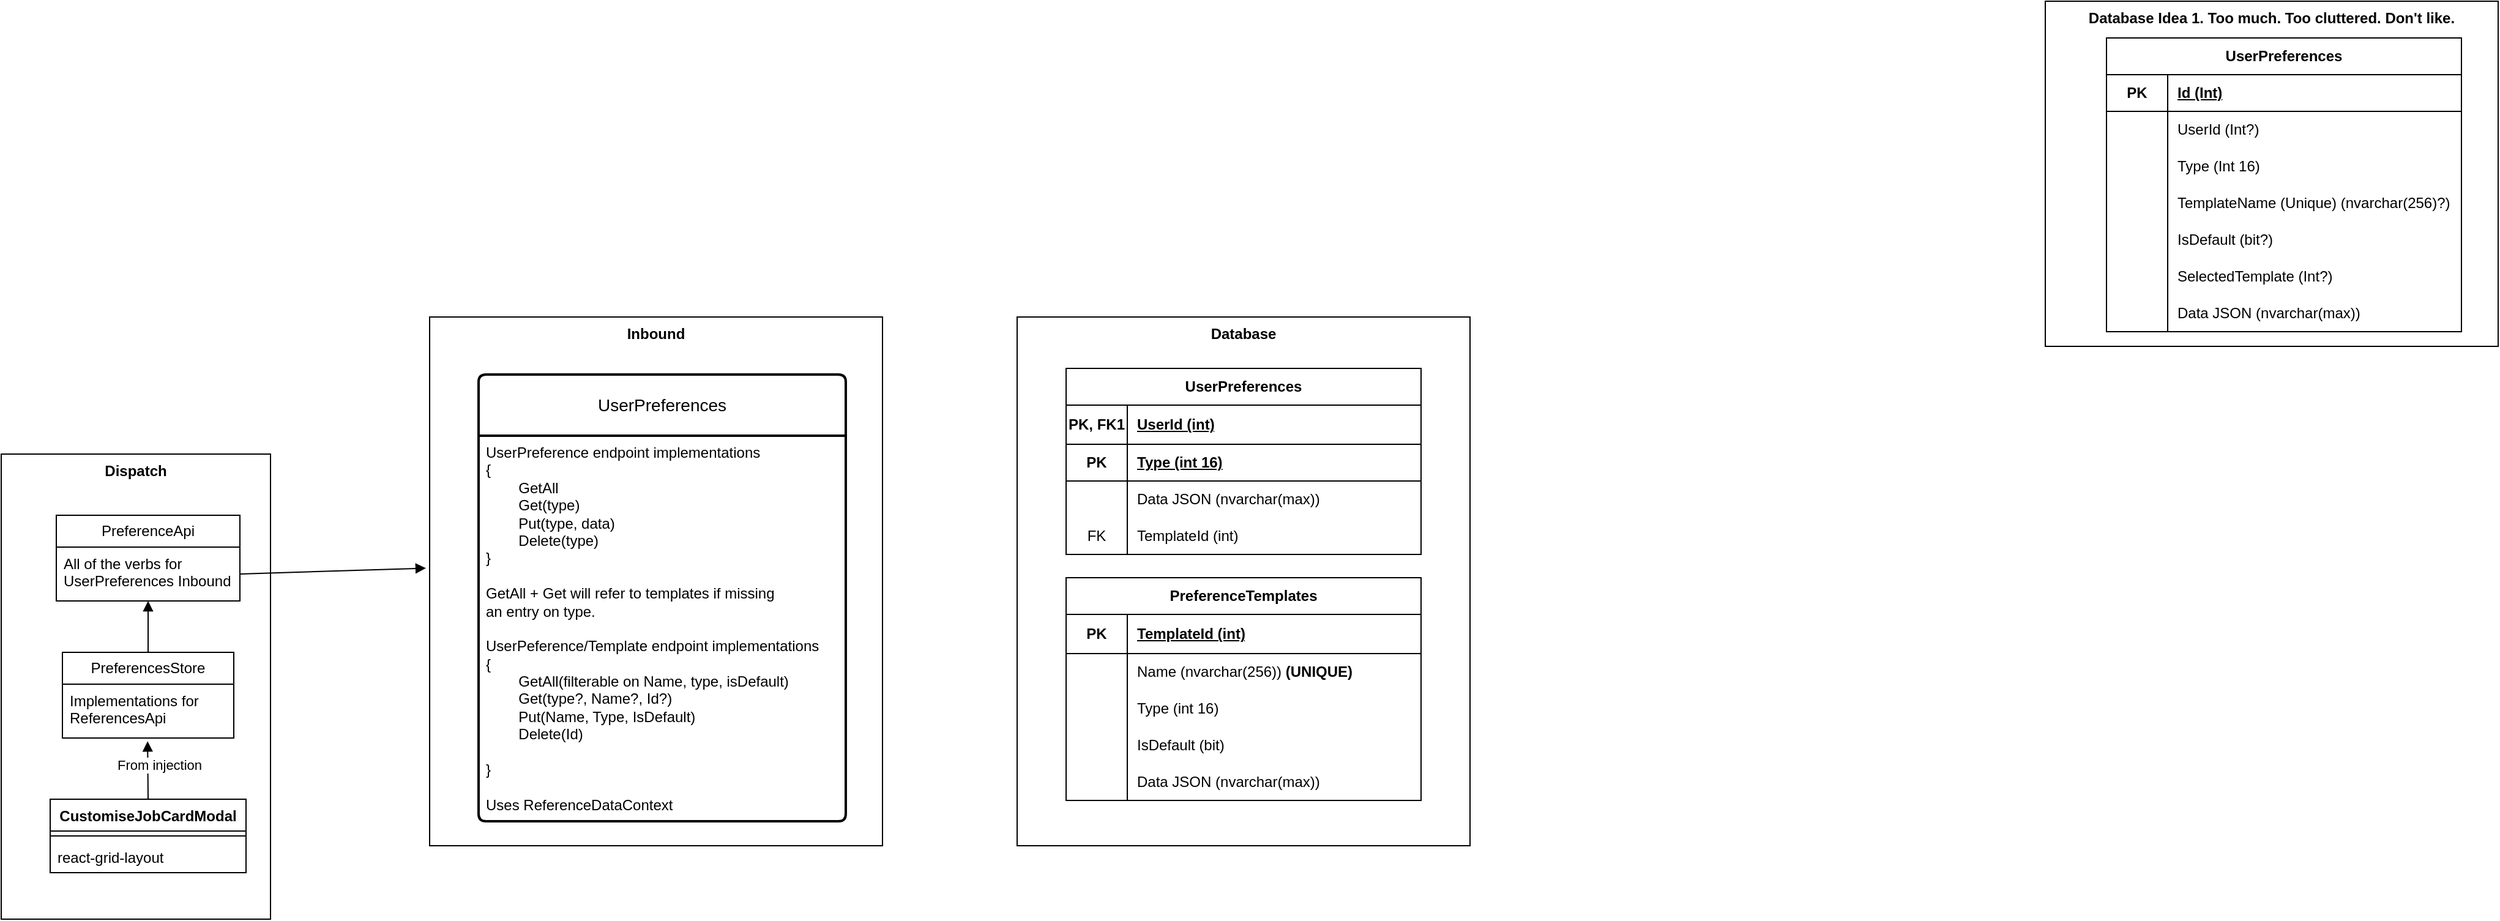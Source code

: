 <mxfile version="24.2.3" type="github">
  <diagram name="Page-1" id="9DyKg4T394X26kreyuBQ">
    <mxGraphModel dx="2261" dy="1907" grid="1" gridSize="10" guides="1" tooltips="1" connect="1" arrows="1" fold="1" page="1" pageScale="1" pageWidth="827" pageHeight="1169" math="0" shadow="0">
      <root>
        <mxCell id="0" />
        <mxCell id="1" parent="0" />
        <mxCell id="TbZ4qbZKmrbIbrMRyuYd-15" value="&lt;b&gt;Inbound&lt;/b&gt;" style="html=1;whiteSpace=wrap;verticalAlign=top;" parent="1" vertex="1">
          <mxGeometry x="210" y="138" width="370" height="432" as="geometry" />
        </mxCell>
        <mxCell id="TbZ4qbZKmrbIbrMRyuYd-16" value="UserPreferences" style="swimlane;childLayout=stackLayout;horizontal=1;startSize=50;horizontalStack=0;rounded=1;fontSize=14;fontStyle=0;strokeWidth=2;resizeParent=0;resizeLast=1;shadow=0;dashed=0;align=center;arcSize=4;whiteSpace=wrap;html=1;" parent="1" vertex="1">
          <mxGeometry x="250" y="185" width="300" height="365" as="geometry" />
        </mxCell>
        <mxCell id="TbZ4qbZKmrbIbrMRyuYd-17" value="UserPreference endpoint&amp;nbsp;&lt;span style=&quot;background-color: initial;&quot;&gt;implementations&lt;/span&gt;&lt;div&gt;{&lt;/div&gt;&lt;div&gt;&lt;span style=&quot;white-space: pre;&quot;&gt;&#x9;&lt;/span&gt;GetAll&lt;/div&gt;&lt;div&gt;&lt;span style=&quot;white-space: pre;&quot;&gt;&#x9;&lt;/span&gt;Get(type)&lt;br&gt;&lt;/div&gt;&lt;div&gt;&lt;span style=&quot;white-space: pre;&quot;&gt;&#x9;&lt;/span&gt;Put(type, data)&lt;/div&gt;&lt;div&gt;&lt;span style=&quot;white-space: pre;&quot;&gt;&#x9;&lt;/span&gt;Delete(type)&lt;/div&gt;&lt;div&gt;}&lt;/div&gt;&lt;div&gt;&lt;br&gt;&lt;/div&gt;&lt;div&gt;GetAll + Get will refer to templates if missing&lt;/div&gt;&lt;div&gt;an entry on type.&lt;/div&gt;&lt;div&gt;&lt;br&gt;&lt;/div&gt;&lt;div&gt;UserPeference/Template endpoint implementations&lt;/div&gt;&lt;div&gt;{&lt;/div&gt;&lt;div&gt;&lt;span style=&quot;white-space: pre;&quot;&gt;&#x9;&lt;/span&gt;GetAll(filterable on Name, type, isDefault)&lt;br&gt;&lt;/div&gt;&lt;div&gt;&lt;span style=&quot;white-space: pre;&quot;&gt;&#x9;&lt;/span&gt;Get(type?, Name?, Id?)&lt;/div&gt;&lt;div&gt;&lt;span style=&quot;white-space: pre;&quot;&gt;&#x9;&lt;/span&gt;Put(Name, Type, IsDefault)&lt;br&gt;&lt;/div&gt;&lt;div&gt;&lt;span style=&quot;white-space: pre;&quot;&gt;&#x9;&lt;/span&gt;Delete(Id)&lt;br&gt;&lt;/div&gt;&lt;div&gt;&lt;span style=&quot;white-space: pre;&quot;&gt;&#x9;&lt;/span&gt;&lt;br&gt;&lt;/div&gt;&lt;div&gt;}&lt;/div&gt;&lt;div&gt;&lt;br&gt;&lt;/div&gt;&lt;div&gt;Uses ReferenceDataContext&lt;/div&gt;" style="align=left;strokeColor=none;fillColor=none;spacingLeft=4;fontSize=12;verticalAlign=top;resizable=0;rotatable=0;part=1;html=1;" parent="TbZ4qbZKmrbIbrMRyuYd-16" vertex="1">
          <mxGeometry y="50" width="300" height="315" as="geometry" />
        </mxCell>
        <mxCell id="TbZ4qbZKmrbIbrMRyuYd-18" value="&lt;b&gt;Dispatch&lt;/b&gt;" style="html=1;whiteSpace=wrap;verticalAlign=top;" parent="1" vertex="1">
          <mxGeometry x="-140" y="250" width="220" height="380" as="geometry" />
        </mxCell>
        <mxCell id="TbZ4qbZKmrbIbrMRyuYd-19" value="PreferenceApi" style="swimlane;fontStyle=0;childLayout=stackLayout;horizontal=1;startSize=26;fillColor=none;horizontalStack=0;resizeParent=1;resizeParentMax=0;resizeLast=0;collapsible=1;marginBottom=0;whiteSpace=wrap;html=1;" parent="1" vertex="1">
          <mxGeometry x="-95" y="300" width="150" height="70" as="geometry" />
        </mxCell>
        <mxCell id="TbZ4qbZKmrbIbrMRyuYd-20" value="All of the verbs for&amp;nbsp;&lt;div&gt;UserPreferences Inbound&lt;/div&gt;" style="text;strokeColor=none;fillColor=none;align=left;verticalAlign=top;spacingLeft=4;spacingRight=4;overflow=hidden;rotatable=0;points=[[0,0.5],[1,0.5]];portConstraint=eastwest;whiteSpace=wrap;html=1;" parent="TbZ4qbZKmrbIbrMRyuYd-19" vertex="1">
          <mxGeometry y="26" width="150" height="44" as="geometry" />
        </mxCell>
        <mxCell id="TbZ4qbZKmrbIbrMRyuYd-23" value="" style="html=1;verticalAlign=bottom;endArrow=block;curved=0;rounded=0;exitX=1;exitY=0.5;exitDx=0;exitDy=0;entryX=-0.008;entryY=0.475;entryDx=0;entryDy=0;entryPerimeter=0;" parent="1" source="TbZ4qbZKmrbIbrMRyuYd-20" target="TbZ4qbZKmrbIbrMRyuYd-15" edge="1">
          <mxGeometry width="80" relative="1" as="geometry">
            <mxPoint x="100" y="280" as="sourcePoint" />
            <mxPoint x="180" y="280" as="targetPoint" />
          </mxGeometry>
        </mxCell>
        <mxCell id="TbZ4qbZKmrbIbrMRyuYd-24" value="PreferencesStore" style="swimlane;fontStyle=0;childLayout=stackLayout;horizontal=1;startSize=26;fillColor=none;horizontalStack=0;resizeParent=1;resizeParentMax=0;resizeLast=0;collapsible=1;marginBottom=0;whiteSpace=wrap;html=1;" parent="1" vertex="1">
          <mxGeometry x="-90" y="412" width="140" height="70" as="geometry" />
        </mxCell>
        <mxCell id="TbZ4qbZKmrbIbrMRyuYd-25" value="Implementations for&amp;nbsp;&lt;div&gt;ReferencesApi&lt;/div&gt;" style="text;strokeColor=none;fillColor=none;align=left;verticalAlign=top;spacingLeft=4;spacingRight=4;overflow=hidden;rotatable=0;points=[[0,0.5],[1,0.5]];portConstraint=eastwest;whiteSpace=wrap;html=1;" parent="TbZ4qbZKmrbIbrMRyuYd-24" vertex="1">
          <mxGeometry y="26" width="140" height="44" as="geometry" />
        </mxCell>
        <mxCell id="TbZ4qbZKmrbIbrMRyuYd-26" value="" style="html=1;verticalAlign=bottom;endArrow=block;curved=0;rounded=0;exitX=0.5;exitY=0;exitDx=0;exitDy=0;" parent="1" source="TbZ4qbZKmrbIbrMRyuYd-24" target="TbZ4qbZKmrbIbrMRyuYd-20" edge="1">
          <mxGeometry width="80" relative="1" as="geometry">
            <mxPoint x="30" y="382" as="sourcePoint" />
            <mxPoint x="110" y="382" as="targetPoint" />
          </mxGeometry>
        </mxCell>
        <mxCell id="TbZ4qbZKmrbIbrMRyuYd-27" value="CustomiseJobCardModal" style="swimlane;fontStyle=1;align=center;verticalAlign=top;childLayout=stackLayout;horizontal=1;startSize=26;horizontalStack=0;resizeParent=1;resizeParentMax=0;resizeLast=0;collapsible=1;marginBottom=0;whiteSpace=wrap;html=1;" parent="1" vertex="1">
          <mxGeometry x="-100" y="532" width="160" height="60" as="geometry" />
        </mxCell>
        <mxCell id="TbZ4qbZKmrbIbrMRyuYd-29" value="" style="line;strokeWidth=1;fillColor=none;align=left;verticalAlign=middle;spacingTop=-1;spacingLeft=3;spacingRight=3;rotatable=0;labelPosition=right;points=[];portConstraint=eastwest;strokeColor=inherit;" parent="TbZ4qbZKmrbIbrMRyuYd-27" vertex="1">
          <mxGeometry y="26" width="160" height="8" as="geometry" />
        </mxCell>
        <mxCell id="TbZ4qbZKmrbIbrMRyuYd-28" value="react-grid-layout" style="text;strokeColor=none;fillColor=none;align=left;verticalAlign=top;spacingLeft=4;spacingRight=4;overflow=hidden;rotatable=0;points=[[0,0.5],[1,0.5]];portConstraint=eastwest;whiteSpace=wrap;html=1;" parent="TbZ4qbZKmrbIbrMRyuYd-27" vertex="1">
          <mxGeometry y="34" width="160" height="26" as="geometry" />
        </mxCell>
        <mxCell id="TbZ4qbZKmrbIbrMRyuYd-31" value="From injection" style="html=1;verticalAlign=bottom;endArrow=block;curved=0;rounded=0;exitX=0.5;exitY=0;exitDx=0;exitDy=0;entryX=0.497;entryY=1.059;entryDx=0;entryDy=0;entryPerimeter=0;" parent="1" source="TbZ4qbZKmrbIbrMRyuYd-27" target="TbZ4qbZKmrbIbrMRyuYd-25" edge="1">
          <mxGeometry x="-0.205" y="-9" width="80" relative="1" as="geometry">
            <mxPoint x="30" y="382" as="sourcePoint" />
            <mxPoint x="110" y="382" as="targetPoint" />
            <mxPoint as="offset" />
          </mxGeometry>
        </mxCell>
        <mxCell id="QdFxv_SIWKZ_LwmQHkhb-37" value="&lt;b&gt;Database Idea 1. Too much. Too cluttered. Don&#39;t like.&lt;/b&gt;" style="html=1;whiteSpace=wrap;verticalAlign=top;" parent="1" vertex="1">
          <mxGeometry x="1530" y="-120" width="370" height="282" as="geometry" />
        </mxCell>
        <mxCell id="QdFxv_SIWKZ_LwmQHkhb-38" value="UserPreferences" style="shape=table;startSize=30;container=1;collapsible=1;childLayout=tableLayout;fixedRows=1;rowLines=0;fontStyle=1;align=center;resizeLast=1;html=1;whiteSpace=wrap;" parent="1" vertex="1">
          <mxGeometry x="1580" y="-90" width="290" height="240" as="geometry">
            <mxRectangle x="600" y="168" width="130" height="30" as="alternateBounds" />
          </mxGeometry>
        </mxCell>
        <mxCell id="QdFxv_SIWKZ_LwmQHkhb-39" value="" style="shape=tableRow;horizontal=0;startSize=0;swimlaneHead=0;swimlaneBody=0;fillColor=none;collapsible=0;dropTarget=0;points=[[0,0.5],[1,0.5]];portConstraint=eastwest;top=0;left=0;right=0;bottom=1;html=1;" parent="QdFxv_SIWKZ_LwmQHkhb-38" vertex="1">
          <mxGeometry y="30" width="290" height="30" as="geometry" />
        </mxCell>
        <mxCell id="QdFxv_SIWKZ_LwmQHkhb-40" value="PK" style="shape=partialRectangle;connectable=0;fillColor=none;top=0;left=0;bottom=0;right=0;fontStyle=1;overflow=hidden;html=1;whiteSpace=wrap;" parent="QdFxv_SIWKZ_LwmQHkhb-39" vertex="1">
          <mxGeometry width="50" height="30" as="geometry">
            <mxRectangle width="50" height="30" as="alternateBounds" />
          </mxGeometry>
        </mxCell>
        <mxCell id="QdFxv_SIWKZ_LwmQHkhb-41" value="Id (Int)" style="shape=partialRectangle;connectable=0;fillColor=none;top=0;left=0;bottom=0;right=0;align=left;spacingLeft=6;fontStyle=5;overflow=hidden;html=1;whiteSpace=wrap;" parent="QdFxv_SIWKZ_LwmQHkhb-39" vertex="1">
          <mxGeometry x="50" width="240" height="30" as="geometry">
            <mxRectangle width="240" height="30" as="alternateBounds" />
          </mxGeometry>
        </mxCell>
        <mxCell id="QdFxv_SIWKZ_LwmQHkhb-42" value="" style="shape=tableRow;horizontal=0;startSize=0;swimlaneHead=0;swimlaneBody=0;fillColor=none;collapsible=0;dropTarget=0;points=[[0,0.5],[1,0.5]];portConstraint=eastwest;top=0;left=0;right=0;bottom=0;html=1;" parent="QdFxv_SIWKZ_LwmQHkhb-38" vertex="1">
          <mxGeometry y="60" width="290" height="30" as="geometry" />
        </mxCell>
        <mxCell id="QdFxv_SIWKZ_LwmQHkhb-43" value="" style="shape=partialRectangle;connectable=0;fillColor=none;top=0;left=0;bottom=0;right=0;editable=1;overflow=hidden;html=1;whiteSpace=wrap;" parent="QdFxv_SIWKZ_LwmQHkhb-42" vertex="1">
          <mxGeometry width="50" height="30" as="geometry">
            <mxRectangle width="50" height="30" as="alternateBounds" />
          </mxGeometry>
        </mxCell>
        <mxCell id="QdFxv_SIWKZ_LwmQHkhb-44" value="&lt;span style=&quot;color: rgb(0, 0, 0); font-family: Helvetica; font-size: 12px; font-style: normal; font-variant-ligatures: normal; font-variant-caps: normal; font-weight: 400; letter-spacing: normal; orphans: 2; text-align: left; text-indent: 0px; text-transform: none; widows: 2; word-spacing: 0px; -webkit-text-stroke-width: 0px; white-space: normal; background-color: rgb(251, 251, 251); text-decoration-thickness: initial; text-decoration-style: initial; text-decoration-color: initial; display: inline !important; float: none;&quot;&gt;UserId (Int?)&lt;/span&gt;" style="shape=partialRectangle;connectable=0;fillColor=none;top=0;left=0;bottom=0;right=0;align=left;spacingLeft=6;overflow=hidden;html=1;whiteSpace=wrap;" parent="QdFxv_SIWKZ_LwmQHkhb-42" vertex="1">
          <mxGeometry x="50" width="240" height="30" as="geometry">
            <mxRectangle width="240" height="30" as="alternateBounds" />
          </mxGeometry>
        </mxCell>
        <mxCell id="QdFxv_SIWKZ_LwmQHkhb-45" value="" style="shape=tableRow;horizontal=0;startSize=0;swimlaneHead=0;swimlaneBody=0;fillColor=none;collapsible=0;dropTarget=0;points=[[0,0.5],[1,0.5]];portConstraint=eastwest;top=0;left=0;right=0;bottom=0;html=1;" parent="QdFxv_SIWKZ_LwmQHkhb-38" vertex="1">
          <mxGeometry y="90" width="290" height="30" as="geometry" />
        </mxCell>
        <mxCell id="QdFxv_SIWKZ_LwmQHkhb-46" value="" style="shape=partialRectangle;connectable=0;fillColor=none;top=0;left=0;bottom=0;right=0;editable=1;overflow=hidden;html=1;whiteSpace=wrap;" parent="QdFxv_SIWKZ_LwmQHkhb-45" vertex="1">
          <mxGeometry width="50" height="30" as="geometry">
            <mxRectangle width="50" height="30" as="alternateBounds" />
          </mxGeometry>
        </mxCell>
        <mxCell id="QdFxv_SIWKZ_LwmQHkhb-47" value="Type (Int 16)" style="shape=partialRectangle;connectable=0;fillColor=none;top=0;left=0;bottom=0;right=0;align=left;spacingLeft=6;overflow=hidden;html=1;whiteSpace=wrap;" parent="QdFxv_SIWKZ_LwmQHkhb-45" vertex="1">
          <mxGeometry x="50" width="240" height="30" as="geometry">
            <mxRectangle width="240" height="30" as="alternateBounds" />
          </mxGeometry>
        </mxCell>
        <mxCell id="QdFxv_SIWKZ_LwmQHkhb-48" value="" style="shape=tableRow;horizontal=0;startSize=0;swimlaneHead=0;swimlaneBody=0;fillColor=none;collapsible=0;dropTarget=0;points=[[0,0.5],[1,0.5]];portConstraint=eastwest;top=0;left=0;right=0;bottom=0;html=1;" parent="QdFxv_SIWKZ_LwmQHkhb-38" vertex="1">
          <mxGeometry y="120" width="290" height="30" as="geometry" />
        </mxCell>
        <mxCell id="QdFxv_SIWKZ_LwmQHkhb-49" value="" style="shape=partialRectangle;connectable=0;fillColor=none;top=0;left=0;bottom=0;right=0;editable=1;overflow=hidden;html=1;whiteSpace=wrap;" parent="QdFxv_SIWKZ_LwmQHkhb-48" vertex="1">
          <mxGeometry width="50" height="30" as="geometry">
            <mxRectangle width="50" height="30" as="alternateBounds" />
          </mxGeometry>
        </mxCell>
        <mxCell id="QdFxv_SIWKZ_LwmQHkhb-50" value="TemplateName (Unique) (nvarchar(256)?)" style="shape=partialRectangle;connectable=0;fillColor=none;top=0;left=0;bottom=0;right=0;align=left;spacingLeft=6;overflow=hidden;html=1;whiteSpace=wrap;" parent="QdFxv_SIWKZ_LwmQHkhb-48" vertex="1">
          <mxGeometry x="50" width="240" height="30" as="geometry">
            <mxRectangle width="240" height="30" as="alternateBounds" />
          </mxGeometry>
        </mxCell>
        <mxCell id="QdFxv_SIWKZ_LwmQHkhb-51" value="" style="shape=tableRow;horizontal=0;startSize=0;swimlaneHead=0;swimlaneBody=0;fillColor=none;collapsible=0;dropTarget=0;points=[[0,0.5],[1,0.5]];portConstraint=eastwest;top=0;left=0;right=0;bottom=0;html=1;" parent="QdFxv_SIWKZ_LwmQHkhb-38" vertex="1">
          <mxGeometry y="150" width="290" height="30" as="geometry" />
        </mxCell>
        <mxCell id="QdFxv_SIWKZ_LwmQHkhb-52" value="" style="shape=partialRectangle;connectable=0;fillColor=none;top=0;left=0;bottom=0;right=0;editable=1;overflow=hidden;html=1;whiteSpace=wrap;" parent="QdFxv_SIWKZ_LwmQHkhb-51" vertex="1">
          <mxGeometry width="50" height="30" as="geometry">
            <mxRectangle width="50" height="30" as="alternateBounds" />
          </mxGeometry>
        </mxCell>
        <mxCell id="QdFxv_SIWKZ_LwmQHkhb-53" value="IsDefault (bit?)" style="shape=partialRectangle;connectable=0;fillColor=none;top=0;left=0;bottom=0;right=0;align=left;spacingLeft=6;overflow=hidden;html=1;whiteSpace=wrap;" parent="QdFxv_SIWKZ_LwmQHkhb-51" vertex="1">
          <mxGeometry x="50" width="240" height="30" as="geometry">
            <mxRectangle width="240" height="30" as="alternateBounds" />
          </mxGeometry>
        </mxCell>
        <mxCell id="QdFxv_SIWKZ_LwmQHkhb-54" value="" style="shape=tableRow;horizontal=0;startSize=0;swimlaneHead=0;swimlaneBody=0;fillColor=none;collapsible=0;dropTarget=0;points=[[0,0.5],[1,0.5]];portConstraint=eastwest;top=0;left=0;right=0;bottom=0;html=1;" parent="QdFxv_SIWKZ_LwmQHkhb-38" vertex="1">
          <mxGeometry y="180" width="290" height="30" as="geometry" />
        </mxCell>
        <mxCell id="QdFxv_SIWKZ_LwmQHkhb-55" value="" style="shape=partialRectangle;connectable=0;fillColor=none;top=0;left=0;bottom=0;right=0;editable=1;overflow=hidden;html=1;whiteSpace=wrap;" parent="QdFxv_SIWKZ_LwmQHkhb-54" vertex="1">
          <mxGeometry width="50" height="30" as="geometry">
            <mxRectangle width="50" height="30" as="alternateBounds" />
          </mxGeometry>
        </mxCell>
        <mxCell id="QdFxv_SIWKZ_LwmQHkhb-56" value="SelectedTemplate (Int?)" style="shape=partialRectangle;connectable=0;fillColor=none;top=0;left=0;bottom=0;right=0;align=left;spacingLeft=6;overflow=hidden;html=1;whiteSpace=wrap;" parent="QdFxv_SIWKZ_LwmQHkhb-54" vertex="1">
          <mxGeometry x="50" width="240" height="30" as="geometry">
            <mxRectangle width="240" height="30" as="alternateBounds" />
          </mxGeometry>
        </mxCell>
        <mxCell id="QdFxv_SIWKZ_LwmQHkhb-57" value="" style="shape=tableRow;horizontal=0;startSize=0;swimlaneHead=0;swimlaneBody=0;fillColor=none;collapsible=0;dropTarget=0;points=[[0,0.5],[1,0.5]];portConstraint=eastwest;top=0;left=0;right=0;bottom=0;html=1;" parent="QdFxv_SIWKZ_LwmQHkhb-38" vertex="1">
          <mxGeometry y="210" width="290" height="30" as="geometry" />
        </mxCell>
        <mxCell id="QdFxv_SIWKZ_LwmQHkhb-58" value="" style="shape=partialRectangle;connectable=0;fillColor=none;top=0;left=0;bottom=0;right=0;editable=1;overflow=hidden;html=1;whiteSpace=wrap;" parent="QdFxv_SIWKZ_LwmQHkhb-57" vertex="1">
          <mxGeometry width="50" height="30" as="geometry">
            <mxRectangle width="50" height="30" as="alternateBounds" />
          </mxGeometry>
        </mxCell>
        <mxCell id="QdFxv_SIWKZ_LwmQHkhb-59" value="Data JSON (nvarchar(max))" style="shape=partialRectangle;connectable=0;fillColor=none;top=0;left=0;bottom=0;right=0;align=left;spacingLeft=6;overflow=hidden;html=1;whiteSpace=wrap;" parent="QdFxv_SIWKZ_LwmQHkhb-57" vertex="1">
          <mxGeometry x="50" width="240" height="30" as="geometry">
            <mxRectangle width="240" height="30" as="alternateBounds" />
          </mxGeometry>
        </mxCell>
        <mxCell id="QdFxv_SIWKZ_LwmQHkhb-60" value="&lt;b&gt;Database&lt;/b&gt;" style="html=1;whiteSpace=wrap;verticalAlign=top;" parent="1" vertex="1">
          <mxGeometry x="690" y="138" width="370" height="432" as="geometry" />
        </mxCell>
        <mxCell id="QdFxv_SIWKZ_LwmQHkhb-61" value="UserPreferences" style="shape=table;startSize=30;container=1;collapsible=1;childLayout=tableLayout;fixedRows=1;rowLines=0;fontStyle=1;align=center;resizeLast=1;html=1;whiteSpace=wrap;" parent="1" vertex="1">
          <mxGeometry x="730" y="180" width="290" height="152" as="geometry">
            <mxRectangle x="600" y="168" width="130" height="30" as="alternateBounds" />
          </mxGeometry>
        </mxCell>
        <mxCell id="QdFxv_SIWKZ_LwmQHkhb-62" value="" style="shape=tableRow;horizontal=0;startSize=0;swimlaneHead=0;swimlaneBody=0;fillColor=none;collapsible=0;dropTarget=0;points=[[0,0.5],[1,0.5]];portConstraint=eastwest;top=0;left=0;right=0;bottom=1;html=1;" parent="QdFxv_SIWKZ_LwmQHkhb-61" vertex="1">
          <mxGeometry y="30" width="290" height="32" as="geometry" />
        </mxCell>
        <mxCell id="QdFxv_SIWKZ_LwmQHkhb-63" value="PK, FK1" style="shape=partialRectangle;connectable=0;fillColor=none;top=0;left=0;bottom=0;right=0;fontStyle=1;overflow=hidden;html=1;whiteSpace=wrap;" parent="QdFxv_SIWKZ_LwmQHkhb-62" vertex="1">
          <mxGeometry width="50" height="32" as="geometry">
            <mxRectangle width="50" height="32" as="alternateBounds" />
          </mxGeometry>
        </mxCell>
        <mxCell id="QdFxv_SIWKZ_LwmQHkhb-64" value="UserId (int)" style="shape=partialRectangle;connectable=0;fillColor=none;top=0;left=0;bottom=0;right=0;align=left;spacingLeft=6;fontStyle=5;overflow=hidden;html=1;whiteSpace=wrap;" parent="QdFxv_SIWKZ_LwmQHkhb-62" vertex="1">
          <mxGeometry x="50" width="240" height="32" as="geometry">
            <mxRectangle width="240" height="32" as="alternateBounds" />
          </mxGeometry>
        </mxCell>
        <mxCell id="QdFxv_SIWKZ_LwmQHkhb-83" value="" style="shape=tableRow;horizontal=0;startSize=0;swimlaneHead=0;swimlaneBody=0;fillColor=none;collapsible=0;dropTarget=0;points=[[0,0.5],[1,0.5]];portConstraint=eastwest;top=0;left=0;right=0;bottom=1;html=1;" parent="QdFxv_SIWKZ_LwmQHkhb-61" vertex="1">
          <mxGeometry y="62" width="290" height="30" as="geometry" />
        </mxCell>
        <mxCell id="QdFxv_SIWKZ_LwmQHkhb-84" value="PK" style="shape=partialRectangle;connectable=0;fillColor=none;top=0;left=0;bottom=0;right=0;fontStyle=1;overflow=hidden;html=1;whiteSpace=wrap;" parent="QdFxv_SIWKZ_LwmQHkhb-83" vertex="1">
          <mxGeometry width="50" height="30" as="geometry">
            <mxRectangle width="50" height="30" as="alternateBounds" />
          </mxGeometry>
        </mxCell>
        <mxCell id="QdFxv_SIWKZ_LwmQHkhb-85" value="Type (int 16)" style="shape=partialRectangle;connectable=0;fillColor=none;top=0;left=0;bottom=0;right=0;align=left;spacingLeft=6;fontStyle=5;overflow=hidden;html=1;whiteSpace=wrap;" parent="QdFxv_SIWKZ_LwmQHkhb-83" vertex="1">
          <mxGeometry x="50" width="240" height="30" as="geometry">
            <mxRectangle width="240" height="30" as="alternateBounds" />
          </mxGeometry>
        </mxCell>
        <mxCell id="QdFxv_SIWKZ_LwmQHkhb-80" value="" style="shape=tableRow;horizontal=0;startSize=0;swimlaneHead=0;swimlaneBody=0;fillColor=none;collapsible=0;dropTarget=0;points=[[0,0.5],[1,0.5]];portConstraint=eastwest;top=0;left=0;right=0;bottom=0;html=1;" parent="QdFxv_SIWKZ_LwmQHkhb-61" vertex="1">
          <mxGeometry y="92" width="290" height="30" as="geometry" />
        </mxCell>
        <mxCell id="QdFxv_SIWKZ_LwmQHkhb-81" value="" style="shape=partialRectangle;connectable=0;fillColor=none;top=0;left=0;bottom=0;right=0;editable=1;overflow=hidden;html=1;whiteSpace=wrap;" parent="QdFxv_SIWKZ_LwmQHkhb-80" vertex="1">
          <mxGeometry width="50" height="30" as="geometry">
            <mxRectangle width="50" height="30" as="alternateBounds" />
          </mxGeometry>
        </mxCell>
        <mxCell id="QdFxv_SIWKZ_LwmQHkhb-82" value="Data JSON (nvarchar(max))" style="shape=partialRectangle;connectable=0;fillColor=none;top=0;left=0;bottom=0;right=0;align=left;spacingLeft=6;overflow=hidden;html=1;whiteSpace=wrap;" parent="QdFxv_SIWKZ_LwmQHkhb-80" vertex="1">
          <mxGeometry x="50" width="240" height="30" as="geometry">
            <mxRectangle width="240" height="30" as="alternateBounds" />
          </mxGeometry>
        </mxCell>
        <mxCell id="QdFxv_SIWKZ_LwmQHkhb-89" value="" style="shape=tableRow;horizontal=0;startSize=0;swimlaneHead=0;swimlaneBody=0;fillColor=none;collapsible=0;dropTarget=0;points=[[0,0.5],[1,0.5]];portConstraint=eastwest;top=0;left=0;right=0;bottom=0;html=1;" parent="QdFxv_SIWKZ_LwmQHkhb-61" vertex="1">
          <mxGeometry y="122" width="290" height="30" as="geometry" />
        </mxCell>
        <mxCell id="QdFxv_SIWKZ_LwmQHkhb-90" value="FK" style="shape=partialRectangle;connectable=0;fillColor=none;top=0;left=0;bottom=0;right=0;editable=1;overflow=hidden;html=1;whiteSpace=wrap;" parent="QdFxv_SIWKZ_LwmQHkhb-89" vertex="1">
          <mxGeometry width="50" height="30" as="geometry">
            <mxRectangle width="50" height="30" as="alternateBounds" />
          </mxGeometry>
        </mxCell>
        <mxCell id="QdFxv_SIWKZ_LwmQHkhb-91" value="TemplateId (int)" style="shape=partialRectangle;connectable=0;fillColor=none;top=0;left=0;bottom=0;right=0;align=left;spacingLeft=6;overflow=hidden;html=1;whiteSpace=wrap;" parent="QdFxv_SIWKZ_LwmQHkhb-89" vertex="1">
          <mxGeometry x="50" width="240" height="30" as="geometry">
            <mxRectangle width="240" height="30" as="alternateBounds" />
          </mxGeometry>
        </mxCell>
        <mxCell id="QdFxv_SIWKZ_LwmQHkhb-92" value="PreferenceTemplates" style="shape=table;startSize=30;container=1;collapsible=1;childLayout=tableLayout;fixedRows=1;rowLines=0;fontStyle=1;align=center;resizeLast=1;html=1;whiteSpace=wrap;" parent="1" vertex="1">
          <mxGeometry x="730" y="351" width="290" height="182" as="geometry">
            <mxRectangle x="600" y="168" width="130" height="30" as="alternateBounds" />
          </mxGeometry>
        </mxCell>
        <mxCell id="QdFxv_SIWKZ_LwmQHkhb-93" value="" style="shape=tableRow;horizontal=0;startSize=0;swimlaneHead=0;swimlaneBody=0;fillColor=none;collapsible=0;dropTarget=0;points=[[0,0.5],[1,0.5]];portConstraint=eastwest;top=0;left=0;right=0;bottom=1;html=1;" parent="QdFxv_SIWKZ_LwmQHkhb-92" vertex="1">
          <mxGeometry y="30" width="290" height="32" as="geometry" />
        </mxCell>
        <mxCell id="QdFxv_SIWKZ_LwmQHkhb-94" value="PK" style="shape=partialRectangle;connectable=0;fillColor=none;top=0;left=0;bottom=0;right=0;fontStyle=1;overflow=hidden;html=1;whiteSpace=wrap;" parent="QdFxv_SIWKZ_LwmQHkhb-93" vertex="1">
          <mxGeometry width="50" height="32" as="geometry">
            <mxRectangle width="50" height="32" as="alternateBounds" />
          </mxGeometry>
        </mxCell>
        <mxCell id="QdFxv_SIWKZ_LwmQHkhb-95" value="TemplateId (int)" style="shape=partialRectangle;connectable=0;fillColor=none;top=0;left=0;bottom=0;right=0;align=left;spacingLeft=6;fontStyle=5;overflow=hidden;html=1;whiteSpace=wrap;" parent="QdFxv_SIWKZ_LwmQHkhb-93" vertex="1">
          <mxGeometry x="50" width="240" height="32" as="geometry">
            <mxRectangle width="240" height="32" as="alternateBounds" />
          </mxGeometry>
        </mxCell>
        <mxCell id="QdFxv_SIWKZ_LwmQHkhb-99" value="" style="shape=tableRow;horizontal=0;startSize=0;swimlaneHead=0;swimlaneBody=0;fillColor=none;collapsible=0;dropTarget=0;points=[[0,0.5],[1,0.5]];portConstraint=eastwest;top=0;left=0;right=0;bottom=0;html=1;" parent="QdFxv_SIWKZ_LwmQHkhb-92" vertex="1">
          <mxGeometry y="62" width="290" height="30" as="geometry" />
        </mxCell>
        <mxCell id="QdFxv_SIWKZ_LwmQHkhb-100" value="" style="shape=partialRectangle;connectable=0;fillColor=none;top=0;left=0;bottom=0;right=0;editable=1;overflow=hidden;html=1;whiteSpace=wrap;" parent="QdFxv_SIWKZ_LwmQHkhb-99" vertex="1">
          <mxGeometry width="50" height="30" as="geometry">
            <mxRectangle width="50" height="30" as="alternateBounds" />
          </mxGeometry>
        </mxCell>
        <mxCell id="QdFxv_SIWKZ_LwmQHkhb-101" value="Name (nvarchar(256)) &lt;b&gt;(UNIQUE)&lt;/b&gt;" style="shape=partialRectangle;connectable=0;fillColor=none;top=0;left=0;bottom=0;right=0;align=left;spacingLeft=6;overflow=hidden;html=1;whiteSpace=wrap;" parent="QdFxv_SIWKZ_LwmQHkhb-99" vertex="1">
          <mxGeometry x="50" width="240" height="30" as="geometry">
            <mxRectangle width="240" height="30" as="alternateBounds" />
          </mxGeometry>
        </mxCell>
        <mxCell id="QdFxv_SIWKZ_LwmQHkhb-111" value="" style="shape=tableRow;horizontal=0;startSize=0;swimlaneHead=0;swimlaneBody=0;fillColor=none;collapsible=0;dropTarget=0;points=[[0,0.5],[1,0.5]];portConstraint=eastwest;top=0;left=0;right=0;bottom=0;html=1;" parent="QdFxv_SIWKZ_LwmQHkhb-92" vertex="1">
          <mxGeometry y="92" width="290" height="30" as="geometry" />
        </mxCell>
        <mxCell id="QdFxv_SIWKZ_LwmQHkhb-112" value="" style="shape=partialRectangle;connectable=0;fillColor=none;top=0;left=0;bottom=0;right=0;editable=1;overflow=hidden;html=1;whiteSpace=wrap;" parent="QdFxv_SIWKZ_LwmQHkhb-111" vertex="1">
          <mxGeometry width="50" height="30" as="geometry">
            <mxRectangle width="50" height="30" as="alternateBounds" />
          </mxGeometry>
        </mxCell>
        <mxCell id="QdFxv_SIWKZ_LwmQHkhb-113" value="Type (int 16)" style="shape=partialRectangle;connectable=0;fillColor=none;top=0;left=0;bottom=0;right=0;align=left;spacingLeft=6;overflow=hidden;html=1;whiteSpace=wrap;" parent="QdFxv_SIWKZ_LwmQHkhb-111" vertex="1">
          <mxGeometry x="50" width="240" height="30" as="geometry">
            <mxRectangle width="240" height="30" as="alternateBounds" />
          </mxGeometry>
        </mxCell>
        <mxCell id="QdFxv_SIWKZ_LwmQHkhb-108" value="" style="shape=tableRow;horizontal=0;startSize=0;swimlaneHead=0;swimlaneBody=0;fillColor=none;collapsible=0;dropTarget=0;points=[[0,0.5],[1,0.5]];portConstraint=eastwest;top=0;left=0;right=0;bottom=0;html=1;" parent="QdFxv_SIWKZ_LwmQHkhb-92" vertex="1">
          <mxGeometry y="122" width="290" height="30" as="geometry" />
        </mxCell>
        <mxCell id="QdFxv_SIWKZ_LwmQHkhb-109" value="" style="shape=partialRectangle;connectable=0;fillColor=none;top=0;left=0;bottom=0;right=0;editable=1;overflow=hidden;html=1;whiteSpace=wrap;" parent="QdFxv_SIWKZ_LwmQHkhb-108" vertex="1">
          <mxGeometry width="50" height="30" as="geometry">
            <mxRectangle width="50" height="30" as="alternateBounds" />
          </mxGeometry>
        </mxCell>
        <mxCell id="QdFxv_SIWKZ_LwmQHkhb-110" value="IsDefault (bit)" style="shape=partialRectangle;connectable=0;fillColor=none;top=0;left=0;bottom=0;right=0;align=left;spacingLeft=6;overflow=hidden;html=1;whiteSpace=wrap;" parent="QdFxv_SIWKZ_LwmQHkhb-108" vertex="1">
          <mxGeometry x="50" width="240" height="30" as="geometry">
            <mxRectangle width="240" height="30" as="alternateBounds" />
          </mxGeometry>
        </mxCell>
        <mxCell id="QdFxv_SIWKZ_LwmQHkhb-105" value="" style="shape=tableRow;horizontal=0;startSize=0;swimlaneHead=0;swimlaneBody=0;fillColor=none;collapsible=0;dropTarget=0;points=[[0,0.5],[1,0.5]];portConstraint=eastwest;top=0;left=0;right=0;bottom=0;html=1;" parent="QdFxv_SIWKZ_LwmQHkhb-92" vertex="1">
          <mxGeometry y="152" width="290" height="30" as="geometry" />
        </mxCell>
        <mxCell id="QdFxv_SIWKZ_LwmQHkhb-106" value="" style="shape=partialRectangle;connectable=0;fillColor=none;top=0;left=0;bottom=0;right=0;editable=1;overflow=hidden;html=1;whiteSpace=wrap;" parent="QdFxv_SIWKZ_LwmQHkhb-105" vertex="1">
          <mxGeometry width="50" height="30" as="geometry">
            <mxRectangle width="50" height="30" as="alternateBounds" />
          </mxGeometry>
        </mxCell>
        <mxCell id="QdFxv_SIWKZ_LwmQHkhb-107" value="Data JSON (nvarchar(max))" style="shape=partialRectangle;connectable=0;fillColor=none;top=0;left=0;bottom=0;right=0;align=left;spacingLeft=6;overflow=hidden;html=1;whiteSpace=wrap;" parent="QdFxv_SIWKZ_LwmQHkhb-105" vertex="1">
          <mxGeometry x="50" width="240" height="30" as="geometry">
            <mxRectangle width="240" height="30" as="alternateBounds" />
          </mxGeometry>
        </mxCell>
      </root>
    </mxGraphModel>
  </diagram>
</mxfile>
